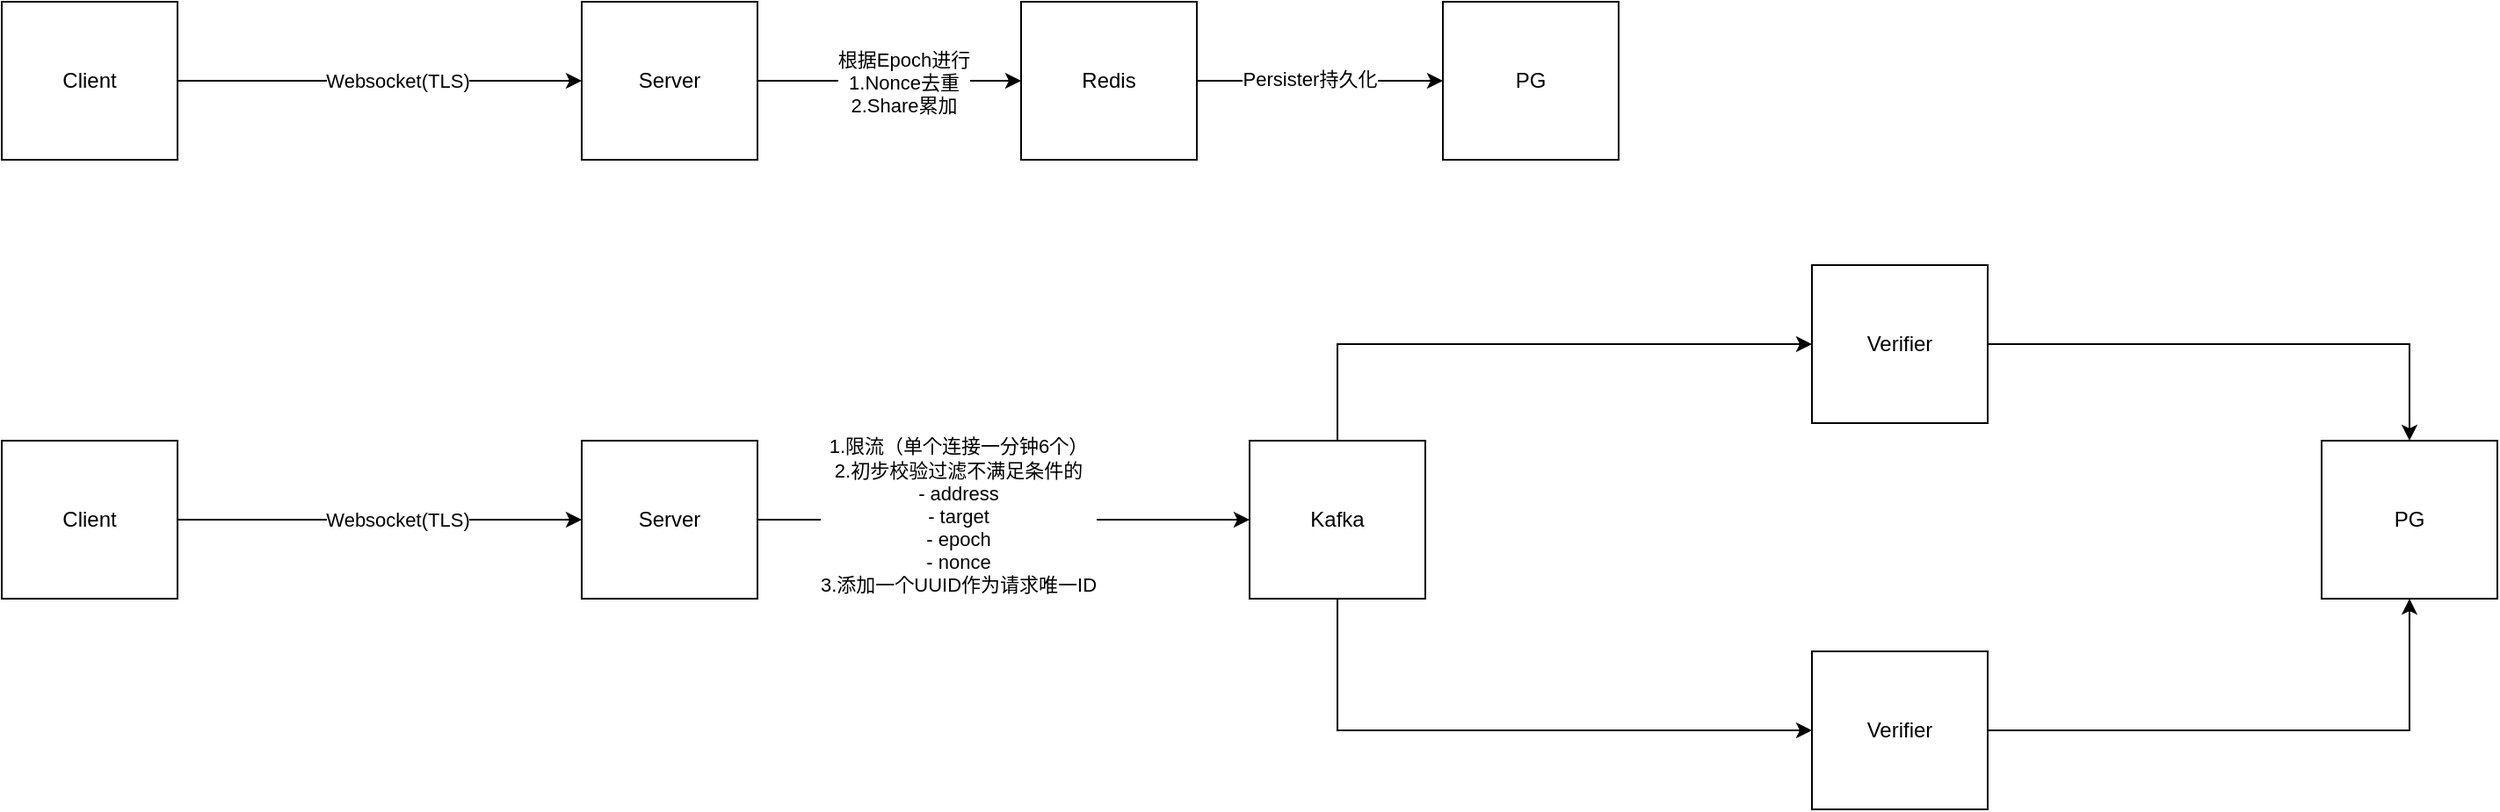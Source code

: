 <mxfile version="24.7.17">
  <diagram name="Page-1" id="4ba9AhxMKBvxTWhoMoW5">
    <mxGraphModel dx="1145" dy="543" grid="1" gridSize="10" guides="1" tooltips="1" connect="1" arrows="1" fold="1" page="1" pageScale="1" pageWidth="827" pageHeight="1169" math="0" shadow="0">
      <root>
        <mxCell id="0" />
        <mxCell id="1" parent="0" />
        <mxCell id="RuqaMxYV2GJsFRN-mBYs-4" style="edgeStyle=orthogonalEdgeStyle;rounded=0;orthogonalLoop=1;jettySize=auto;html=1;exitX=1;exitY=0.5;exitDx=0;exitDy=0;entryX=0;entryY=0.5;entryDx=0;entryDy=0;" edge="1" parent="1" source="RuqaMxYV2GJsFRN-mBYs-1" target="RuqaMxYV2GJsFRN-mBYs-3">
          <mxGeometry relative="1" as="geometry" />
        </mxCell>
        <mxCell id="RuqaMxYV2GJsFRN-mBYs-5" value="Websocket(TLS)" style="edgeLabel;html=1;align=center;verticalAlign=middle;resizable=0;points=[];" vertex="1" connectable="0" parent="RuqaMxYV2GJsFRN-mBYs-4">
          <mxGeometry x="0.248" y="-2" relative="1" as="geometry">
            <mxPoint x="-19" y="-2" as="offset" />
          </mxGeometry>
        </mxCell>
        <mxCell id="RuqaMxYV2GJsFRN-mBYs-1" value="Client" style="rounded=0;whiteSpace=wrap;html=1;" vertex="1" parent="1">
          <mxGeometry x="90" y="200" width="100" height="90" as="geometry" />
        </mxCell>
        <mxCell id="RuqaMxYV2GJsFRN-mBYs-8" style="edgeStyle=orthogonalEdgeStyle;rounded=0;orthogonalLoop=1;jettySize=auto;html=1;exitX=1;exitY=0.5;exitDx=0;exitDy=0;entryX=0;entryY=0.5;entryDx=0;entryDy=0;" edge="1" parent="1" source="RuqaMxYV2GJsFRN-mBYs-3" target="RuqaMxYV2GJsFRN-mBYs-7">
          <mxGeometry relative="1" as="geometry" />
        </mxCell>
        <mxCell id="RuqaMxYV2GJsFRN-mBYs-9" value="根据Epoch进行&lt;div&gt;1.Nonce去重&lt;div&gt;2.Share累加&lt;/div&gt;&lt;/div&gt;" style="edgeLabel;html=1;align=center;verticalAlign=middle;resizable=0;points=[];" vertex="1" connectable="0" parent="RuqaMxYV2GJsFRN-mBYs-8">
          <mxGeometry x="0.102" y="-1" relative="1" as="geometry">
            <mxPoint as="offset" />
          </mxGeometry>
        </mxCell>
        <mxCell id="RuqaMxYV2GJsFRN-mBYs-3" value="Server" style="rounded=0;whiteSpace=wrap;html=1;" vertex="1" parent="1">
          <mxGeometry x="420" y="200" width="100" height="90" as="geometry" />
        </mxCell>
        <mxCell id="RuqaMxYV2GJsFRN-mBYs-12" style="edgeStyle=orthogonalEdgeStyle;rounded=0;orthogonalLoop=1;jettySize=auto;html=1;exitX=1;exitY=0.5;exitDx=0;exitDy=0;" edge="1" parent="1" source="RuqaMxYV2GJsFRN-mBYs-7" target="RuqaMxYV2GJsFRN-mBYs-11">
          <mxGeometry relative="1" as="geometry" />
        </mxCell>
        <mxCell id="RuqaMxYV2GJsFRN-mBYs-13" value="Persister持久化" style="edgeLabel;html=1;align=center;verticalAlign=middle;resizable=0;points=[];" vertex="1" connectable="0" parent="RuqaMxYV2GJsFRN-mBYs-12">
          <mxGeometry x="-0.089" y="1" relative="1" as="geometry">
            <mxPoint as="offset" />
          </mxGeometry>
        </mxCell>
        <mxCell id="RuqaMxYV2GJsFRN-mBYs-7" value="Redis" style="rounded=0;whiteSpace=wrap;html=1;" vertex="1" parent="1">
          <mxGeometry x="670" y="200" width="100" height="90" as="geometry" />
        </mxCell>
        <mxCell id="RuqaMxYV2GJsFRN-mBYs-11" value="PG" style="rounded=0;whiteSpace=wrap;html=1;" vertex="1" parent="1">
          <mxGeometry x="910" y="200" width="100" height="90" as="geometry" />
        </mxCell>
        <mxCell id="RuqaMxYV2GJsFRN-mBYs-14" style="edgeStyle=orthogonalEdgeStyle;rounded=0;orthogonalLoop=1;jettySize=auto;html=1;exitX=1;exitY=0.5;exitDx=0;exitDy=0;entryX=0;entryY=0.5;entryDx=0;entryDy=0;" edge="1" parent="1" source="RuqaMxYV2GJsFRN-mBYs-16" target="RuqaMxYV2GJsFRN-mBYs-17">
          <mxGeometry relative="1" as="geometry" />
        </mxCell>
        <mxCell id="RuqaMxYV2GJsFRN-mBYs-15" value="Websocket(TLS)" style="edgeLabel;html=1;align=center;verticalAlign=middle;resizable=0;points=[];" vertex="1" connectable="0" parent="RuqaMxYV2GJsFRN-mBYs-14">
          <mxGeometry x="0.248" y="-2" relative="1" as="geometry">
            <mxPoint x="-19" y="-2" as="offset" />
          </mxGeometry>
        </mxCell>
        <mxCell id="RuqaMxYV2GJsFRN-mBYs-16" value="Client" style="rounded=0;whiteSpace=wrap;html=1;" vertex="1" parent="1">
          <mxGeometry x="90" y="450" width="100" height="90" as="geometry" />
        </mxCell>
        <mxCell id="RuqaMxYV2GJsFRN-mBYs-18" style="edgeStyle=orthogonalEdgeStyle;rounded=0;orthogonalLoop=1;jettySize=auto;html=1;exitX=1;exitY=0.5;exitDx=0;exitDy=0;entryX=0;entryY=0.5;entryDx=0;entryDy=0;" edge="1" parent="1" source="RuqaMxYV2GJsFRN-mBYs-17" target="RuqaMxYV2GJsFRN-mBYs-20">
          <mxGeometry relative="1" as="geometry">
            <mxPoint x="640" y="495" as="targetPoint" />
          </mxGeometry>
        </mxCell>
        <mxCell id="RuqaMxYV2GJsFRN-mBYs-22" value="1.限流（单个连接一分钟6个）&lt;div&gt;2.初步校验过滤不满足条件的&lt;/div&gt;&lt;div&gt;- address&lt;/div&gt;&lt;div&gt;- target&lt;/div&gt;&lt;div&gt;- epoch&lt;/div&gt;&lt;div&gt;- nonce&lt;/div&gt;&lt;div&gt;3.添加一个UUID作为请求唯一ID&lt;/div&gt;" style="edgeLabel;html=1;align=center;verticalAlign=middle;resizable=0;points=[];" vertex="1" connectable="0" parent="RuqaMxYV2GJsFRN-mBYs-18">
          <mxGeometry x="-0.19" y="2" relative="1" as="geometry">
            <mxPoint as="offset" />
          </mxGeometry>
        </mxCell>
        <mxCell id="RuqaMxYV2GJsFRN-mBYs-17" value="Server" style="rounded=0;whiteSpace=wrap;html=1;" vertex="1" parent="1">
          <mxGeometry x="420" y="450" width="100" height="90" as="geometry" />
        </mxCell>
        <mxCell id="RuqaMxYV2GJsFRN-mBYs-27" style="edgeStyle=orthogonalEdgeStyle;rounded=0;orthogonalLoop=1;jettySize=auto;html=1;exitX=0.5;exitY=1;exitDx=0;exitDy=0;entryX=0;entryY=0.5;entryDx=0;entryDy=0;" edge="1" parent="1" source="RuqaMxYV2GJsFRN-mBYs-20" target="RuqaMxYV2GJsFRN-mBYs-26">
          <mxGeometry relative="1" as="geometry" />
        </mxCell>
        <mxCell id="RuqaMxYV2GJsFRN-mBYs-28" style="edgeStyle=orthogonalEdgeStyle;rounded=0;orthogonalLoop=1;jettySize=auto;html=1;exitX=0.5;exitY=0;exitDx=0;exitDy=0;entryX=0;entryY=0.5;entryDx=0;entryDy=0;" edge="1" parent="1" source="RuqaMxYV2GJsFRN-mBYs-20" target="RuqaMxYV2GJsFRN-mBYs-24">
          <mxGeometry relative="1" as="geometry" />
        </mxCell>
        <mxCell id="RuqaMxYV2GJsFRN-mBYs-20" value="Kafka" style="rounded=0;whiteSpace=wrap;html=1;" vertex="1" parent="1">
          <mxGeometry x="800" y="450" width="100" height="90" as="geometry" />
        </mxCell>
        <mxCell id="RuqaMxYV2GJsFRN-mBYs-32" style="edgeStyle=orthogonalEdgeStyle;rounded=0;orthogonalLoop=1;jettySize=auto;html=1;exitX=1;exitY=0.5;exitDx=0;exitDy=0;entryX=0.5;entryY=0;entryDx=0;entryDy=0;" edge="1" parent="1" source="RuqaMxYV2GJsFRN-mBYs-24" target="RuqaMxYV2GJsFRN-mBYs-29">
          <mxGeometry relative="1" as="geometry" />
        </mxCell>
        <mxCell id="RuqaMxYV2GJsFRN-mBYs-24" value="Verifier" style="rounded=0;whiteSpace=wrap;html=1;" vertex="1" parent="1">
          <mxGeometry x="1120" y="350" width="100" height="90" as="geometry" />
        </mxCell>
        <mxCell id="RuqaMxYV2GJsFRN-mBYs-31" style="edgeStyle=orthogonalEdgeStyle;rounded=0;orthogonalLoop=1;jettySize=auto;html=1;exitX=1;exitY=0.5;exitDx=0;exitDy=0;entryX=0.5;entryY=1;entryDx=0;entryDy=0;" edge="1" parent="1" source="RuqaMxYV2GJsFRN-mBYs-26" target="RuqaMxYV2GJsFRN-mBYs-29">
          <mxGeometry relative="1" as="geometry" />
        </mxCell>
        <mxCell id="RuqaMxYV2GJsFRN-mBYs-26" value="Verifier" style="rounded=0;whiteSpace=wrap;html=1;" vertex="1" parent="1">
          <mxGeometry x="1120" y="570" width="100" height="90" as="geometry" />
        </mxCell>
        <mxCell id="RuqaMxYV2GJsFRN-mBYs-29" value="PG" style="rounded=0;whiteSpace=wrap;html=1;" vertex="1" parent="1">
          <mxGeometry x="1410" y="450" width="100" height="90" as="geometry" />
        </mxCell>
      </root>
    </mxGraphModel>
  </diagram>
</mxfile>

